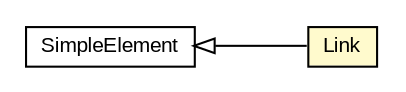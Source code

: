 #!/usr/local/bin/dot
#
# Class diagram 
# Generated by UMLGraph version R5_6-24-gf6e263 (http://www.umlgraph.org/)
#

digraph G {
	edge [fontname="arial",fontsize=10,labelfontname="arial",labelfontsize=10];
	node [fontname="arial",fontsize=10,shape=plaintext];
	nodesep=0.25;
	ranksep=0.5;
	rankdir=LR;
	// io.reinert.requestor.header.LinkHeader.Link
	c7544 [label=<<table title="io.reinert.requestor.header.LinkHeader.Link" border="0" cellborder="1" cellspacing="0" cellpadding="2" port="p" bgcolor="lemonChiffon" href="./LinkHeader.Link.html">
		<tr><td><table border="0" cellspacing="0" cellpadding="1">
<tr><td align="center" balign="center"> Link </td></tr>
		</table></td></tr>
		</table>>, URL="./LinkHeader.Link.html", fontname="arial", fontcolor="black", fontsize=10.0];
	// io.reinert.requestor.header.Element.SimpleElement
	c7547 [label=<<table title="io.reinert.requestor.header.Element.SimpleElement" border="0" cellborder="1" cellspacing="0" cellpadding="2" port="p" href="./Element.SimpleElement.html">
		<tr><td><table border="0" cellspacing="0" cellpadding="1">
<tr><td align="center" balign="center"> SimpleElement </td></tr>
		</table></td></tr>
		</table>>, URL="./Element.SimpleElement.html", fontname="arial", fontcolor="black", fontsize=10.0];
	//io.reinert.requestor.header.LinkHeader.Link extends io.reinert.requestor.header.Element.SimpleElement
	c7547:p -> c7544:p [dir=back,arrowtail=empty];
}

